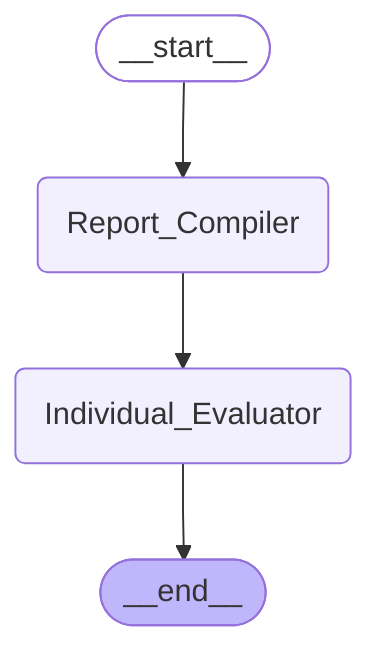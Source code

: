 %%{init: {'flowchart': {'curve': 'linear'}}}%%
graph TD;
	__start__([<p>__start__</p>]):::first
	Report_Compiler(Report_Compiler)
	Individual_Evaluator(Individual_Evaluator)
	__end__([<p>__end__</p>]):::last
	Individual_Evaluator --> __end__;
	Report_Compiler --> Individual_Evaluator;
	__start__ --> Report_Compiler;
	classDef default fill:#f2f0ff,line-height:1.2
	classDef first fill-opacity:0
	classDef last fill:#bfb6fc